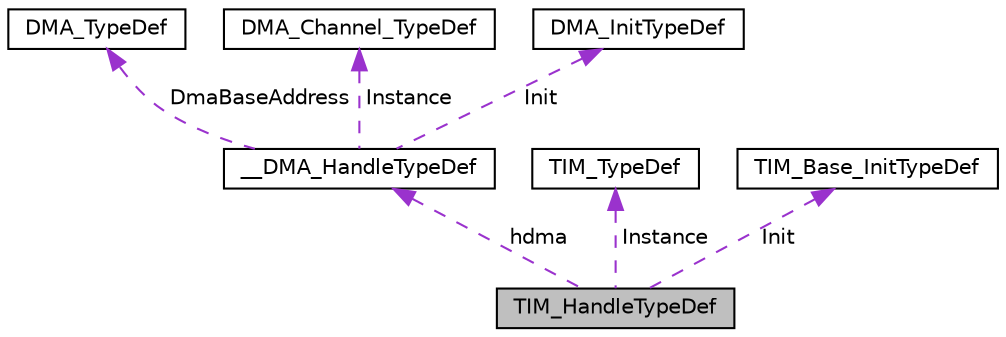 digraph "TIM_HandleTypeDef"
{
 // LATEX_PDF_SIZE
  edge [fontname="Helvetica",fontsize="10",labelfontname="Helvetica",labelfontsize="10"];
  node [fontname="Helvetica",fontsize="10",shape=record];
  Node1 [label="TIM_HandleTypeDef",height=0.2,width=0.4,color="black", fillcolor="grey75", style="filled", fontcolor="black",tooltip="TIM Time Base Handle Structure definition."];
  Node2 -> Node1 [dir="back",color="darkorchid3",fontsize="10",style="dashed",label=" hdma" ,fontname="Helvetica"];
  Node2 [label="__DMA_HandleTypeDef",height=0.2,width=0.4,color="black", fillcolor="white", style="filled",URL="$struct_____d_m_a___handle_type_def.html",tooltip="DMA handle Structure definition."];
  Node3 -> Node2 [dir="back",color="darkorchid3",fontsize="10",style="dashed",label=" DmaBaseAddress" ,fontname="Helvetica"];
  Node3 [label="DMA_TypeDef",height=0.2,width=0.4,color="black", fillcolor="white", style="filled",URL="$struct_d_m_a___type_def.html",tooltip=" "];
  Node4 -> Node2 [dir="back",color="darkorchid3",fontsize="10",style="dashed",label=" Instance" ,fontname="Helvetica"];
  Node4 [label="DMA_Channel_TypeDef",height=0.2,width=0.4,color="black", fillcolor="white", style="filled",URL="$struct_d_m_a___channel___type_def.html",tooltip="DMA Controller."];
  Node5 -> Node2 [dir="back",color="darkorchid3",fontsize="10",style="dashed",label=" Init" ,fontname="Helvetica"];
  Node5 [label="DMA_InitTypeDef",height=0.2,width=0.4,color="black", fillcolor="white", style="filled",URL="$struct_d_m_a___init_type_def.html",tooltip="DMA Configuration Structure definition."];
  Node6 -> Node1 [dir="back",color="darkorchid3",fontsize="10",style="dashed",label=" Instance" ,fontname="Helvetica"];
  Node6 [label="TIM_TypeDef",height=0.2,width=0.4,color="black", fillcolor="white", style="filled",URL="$struct_t_i_m___type_def.html",tooltip="TIM."];
  Node7 -> Node1 [dir="back",color="darkorchid3",fontsize="10",style="dashed",label=" Init" ,fontname="Helvetica"];
  Node7 [label="TIM_Base_InitTypeDef",height=0.2,width=0.4,color="black", fillcolor="white", style="filled",URL="$struct_t_i_m___base___init_type_def.html",tooltip="TIM Time base Configuration Structure definition."];
}

